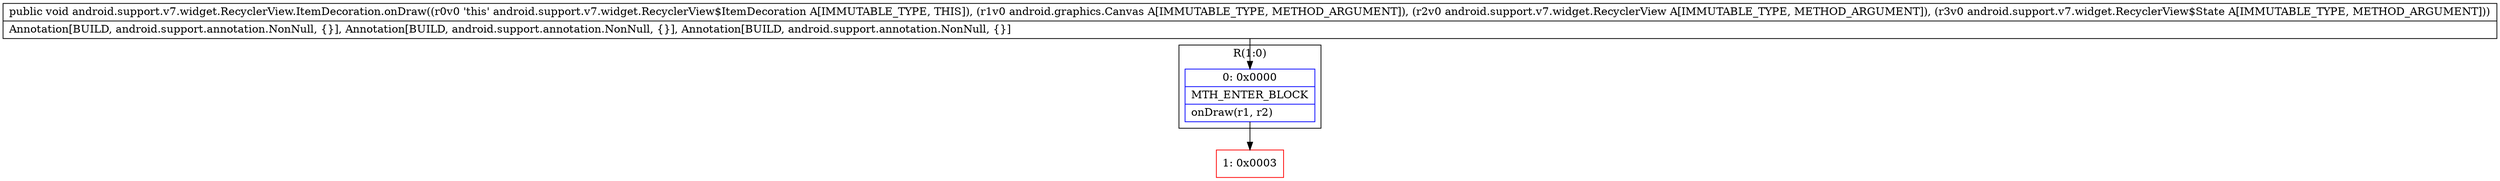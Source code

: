 digraph "CFG forandroid.support.v7.widget.RecyclerView.ItemDecoration.onDraw(Landroid\/graphics\/Canvas;Landroid\/support\/v7\/widget\/RecyclerView;Landroid\/support\/v7\/widget\/RecyclerView$State;)V" {
subgraph cluster_Region_1823740745 {
label = "R(1:0)";
node [shape=record,color=blue];
Node_0 [shape=record,label="{0\:\ 0x0000|MTH_ENTER_BLOCK\l|onDraw(r1, r2)\l}"];
}
Node_1 [shape=record,color=red,label="{1\:\ 0x0003}"];
MethodNode[shape=record,label="{public void android.support.v7.widget.RecyclerView.ItemDecoration.onDraw((r0v0 'this' android.support.v7.widget.RecyclerView$ItemDecoration A[IMMUTABLE_TYPE, THIS]), (r1v0 android.graphics.Canvas A[IMMUTABLE_TYPE, METHOD_ARGUMENT]), (r2v0 android.support.v7.widget.RecyclerView A[IMMUTABLE_TYPE, METHOD_ARGUMENT]), (r3v0 android.support.v7.widget.RecyclerView$State A[IMMUTABLE_TYPE, METHOD_ARGUMENT]))  | Annotation[BUILD, android.support.annotation.NonNull, \{\}], Annotation[BUILD, android.support.annotation.NonNull, \{\}], Annotation[BUILD, android.support.annotation.NonNull, \{\}]\l}"];
MethodNode -> Node_0;
Node_0 -> Node_1;
}

